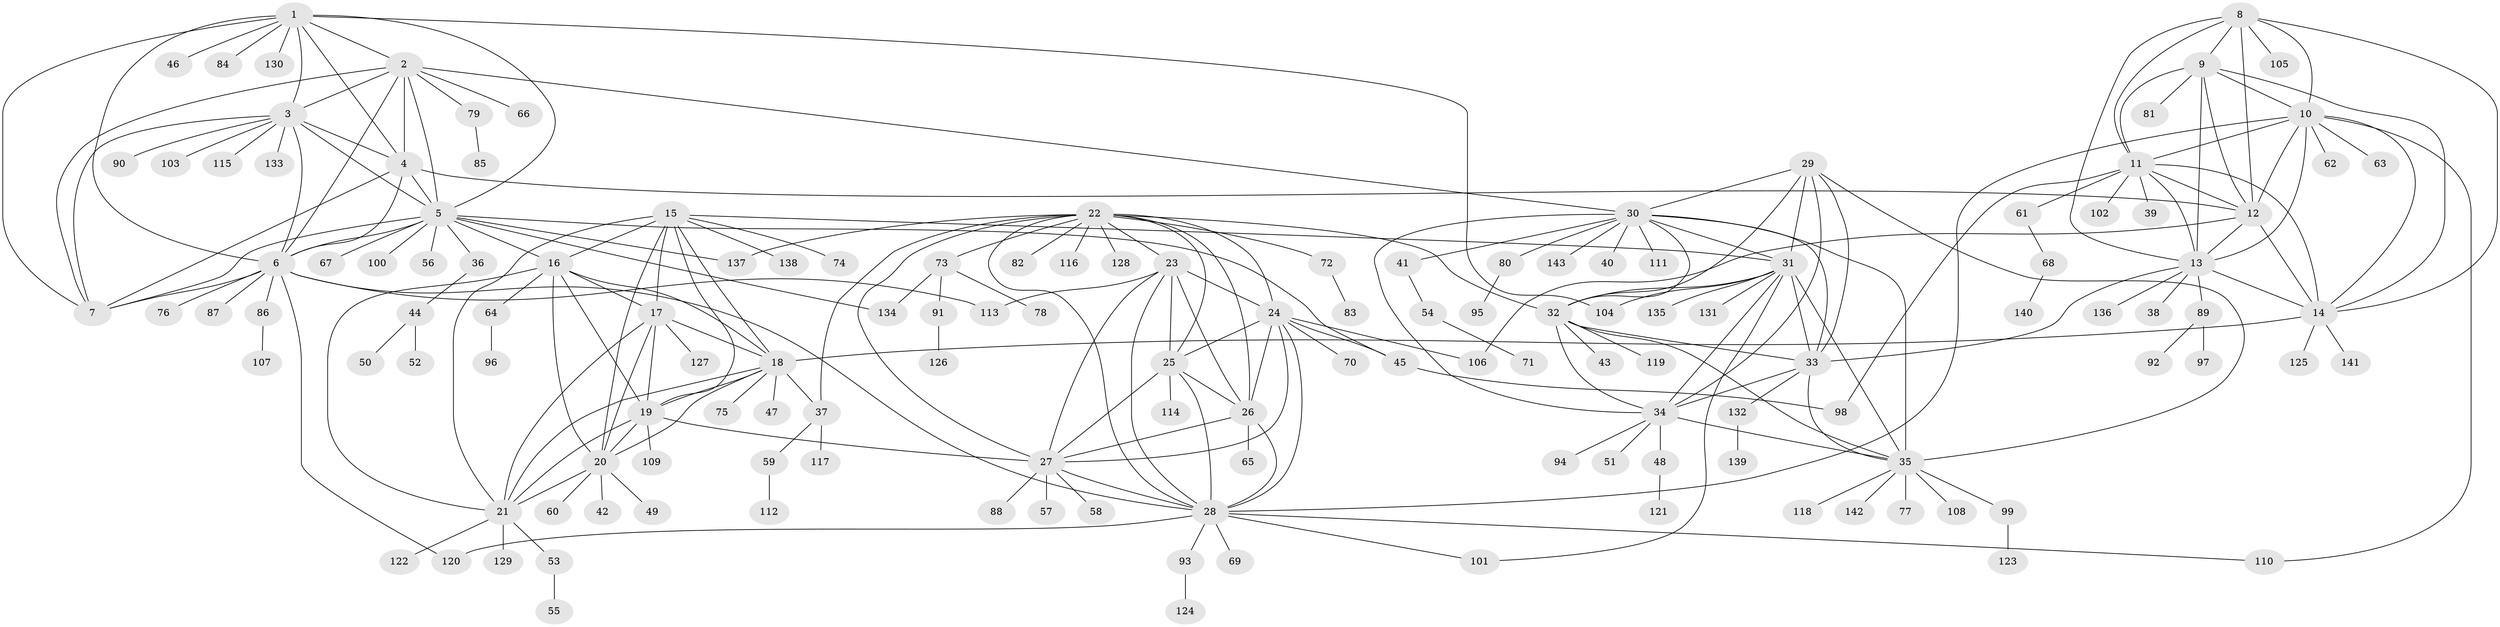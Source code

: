 // Generated by graph-tools (version 1.1) at 2025/50/03/09/25 03:50:27]
// undirected, 143 vertices, 234 edges
graph export_dot {
graph [start="1"]
  node [color=gray90,style=filled];
  1;
  2;
  3;
  4;
  5;
  6;
  7;
  8;
  9;
  10;
  11;
  12;
  13;
  14;
  15;
  16;
  17;
  18;
  19;
  20;
  21;
  22;
  23;
  24;
  25;
  26;
  27;
  28;
  29;
  30;
  31;
  32;
  33;
  34;
  35;
  36;
  37;
  38;
  39;
  40;
  41;
  42;
  43;
  44;
  45;
  46;
  47;
  48;
  49;
  50;
  51;
  52;
  53;
  54;
  55;
  56;
  57;
  58;
  59;
  60;
  61;
  62;
  63;
  64;
  65;
  66;
  67;
  68;
  69;
  70;
  71;
  72;
  73;
  74;
  75;
  76;
  77;
  78;
  79;
  80;
  81;
  82;
  83;
  84;
  85;
  86;
  87;
  88;
  89;
  90;
  91;
  92;
  93;
  94;
  95;
  96;
  97;
  98;
  99;
  100;
  101;
  102;
  103;
  104;
  105;
  106;
  107;
  108;
  109;
  110;
  111;
  112;
  113;
  114;
  115;
  116;
  117;
  118;
  119;
  120;
  121;
  122;
  123;
  124;
  125;
  126;
  127;
  128;
  129;
  130;
  131;
  132;
  133;
  134;
  135;
  136;
  137;
  138;
  139;
  140;
  141;
  142;
  143;
  1 -- 2;
  1 -- 3;
  1 -- 4;
  1 -- 5;
  1 -- 6;
  1 -- 7;
  1 -- 46;
  1 -- 84;
  1 -- 104;
  1 -- 130;
  2 -- 3;
  2 -- 4;
  2 -- 5;
  2 -- 6;
  2 -- 7;
  2 -- 30;
  2 -- 66;
  2 -- 79;
  3 -- 4;
  3 -- 5;
  3 -- 6;
  3 -- 7;
  3 -- 90;
  3 -- 103;
  3 -- 115;
  3 -- 133;
  4 -- 5;
  4 -- 6;
  4 -- 7;
  4 -- 12;
  5 -- 6;
  5 -- 7;
  5 -- 16;
  5 -- 36;
  5 -- 45;
  5 -- 56;
  5 -- 67;
  5 -- 100;
  5 -- 134;
  5 -- 137;
  6 -- 7;
  6 -- 28;
  6 -- 76;
  6 -- 86;
  6 -- 87;
  6 -- 113;
  6 -- 120;
  8 -- 9;
  8 -- 10;
  8 -- 11;
  8 -- 12;
  8 -- 13;
  8 -- 14;
  8 -- 105;
  9 -- 10;
  9 -- 11;
  9 -- 12;
  9 -- 13;
  9 -- 14;
  9 -- 81;
  10 -- 11;
  10 -- 12;
  10 -- 13;
  10 -- 14;
  10 -- 28;
  10 -- 62;
  10 -- 63;
  10 -- 110;
  11 -- 12;
  11 -- 13;
  11 -- 14;
  11 -- 39;
  11 -- 61;
  11 -- 98;
  11 -- 102;
  12 -- 13;
  12 -- 14;
  12 -- 106;
  13 -- 14;
  13 -- 33;
  13 -- 38;
  13 -- 89;
  13 -- 136;
  14 -- 18;
  14 -- 125;
  14 -- 141;
  15 -- 16;
  15 -- 17;
  15 -- 18;
  15 -- 19;
  15 -- 20;
  15 -- 21;
  15 -- 31;
  15 -- 74;
  15 -- 138;
  16 -- 17;
  16 -- 18;
  16 -- 19;
  16 -- 20;
  16 -- 21;
  16 -- 64;
  17 -- 18;
  17 -- 19;
  17 -- 20;
  17 -- 21;
  17 -- 127;
  18 -- 19;
  18 -- 20;
  18 -- 21;
  18 -- 37;
  18 -- 47;
  18 -- 75;
  19 -- 20;
  19 -- 21;
  19 -- 27;
  19 -- 109;
  20 -- 21;
  20 -- 42;
  20 -- 49;
  20 -- 60;
  21 -- 53;
  21 -- 122;
  21 -- 129;
  22 -- 23;
  22 -- 24;
  22 -- 25;
  22 -- 26;
  22 -- 27;
  22 -- 28;
  22 -- 32;
  22 -- 37;
  22 -- 72;
  22 -- 73;
  22 -- 82;
  22 -- 116;
  22 -- 128;
  22 -- 137;
  23 -- 24;
  23 -- 25;
  23 -- 26;
  23 -- 27;
  23 -- 28;
  23 -- 113;
  24 -- 25;
  24 -- 26;
  24 -- 27;
  24 -- 28;
  24 -- 45;
  24 -- 70;
  24 -- 106;
  25 -- 26;
  25 -- 27;
  25 -- 28;
  25 -- 114;
  26 -- 27;
  26 -- 28;
  26 -- 65;
  27 -- 28;
  27 -- 57;
  27 -- 58;
  27 -- 88;
  28 -- 69;
  28 -- 93;
  28 -- 101;
  28 -- 110;
  28 -- 120;
  29 -- 30;
  29 -- 31;
  29 -- 32;
  29 -- 33;
  29 -- 34;
  29 -- 35;
  30 -- 31;
  30 -- 32;
  30 -- 33;
  30 -- 34;
  30 -- 35;
  30 -- 40;
  30 -- 41;
  30 -- 80;
  30 -- 111;
  30 -- 143;
  31 -- 32;
  31 -- 33;
  31 -- 34;
  31 -- 35;
  31 -- 101;
  31 -- 104;
  31 -- 131;
  31 -- 135;
  32 -- 33;
  32 -- 34;
  32 -- 35;
  32 -- 43;
  32 -- 119;
  33 -- 34;
  33 -- 35;
  33 -- 132;
  34 -- 35;
  34 -- 48;
  34 -- 51;
  34 -- 94;
  35 -- 77;
  35 -- 99;
  35 -- 108;
  35 -- 118;
  35 -- 142;
  36 -- 44;
  37 -- 59;
  37 -- 117;
  41 -- 54;
  44 -- 50;
  44 -- 52;
  45 -- 98;
  48 -- 121;
  53 -- 55;
  54 -- 71;
  59 -- 112;
  61 -- 68;
  64 -- 96;
  68 -- 140;
  72 -- 83;
  73 -- 78;
  73 -- 91;
  73 -- 134;
  79 -- 85;
  80 -- 95;
  86 -- 107;
  89 -- 92;
  89 -- 97;
  91 -- 126;
  93 -- 124;
  99 -- 123;
  132 -- 139;
}
